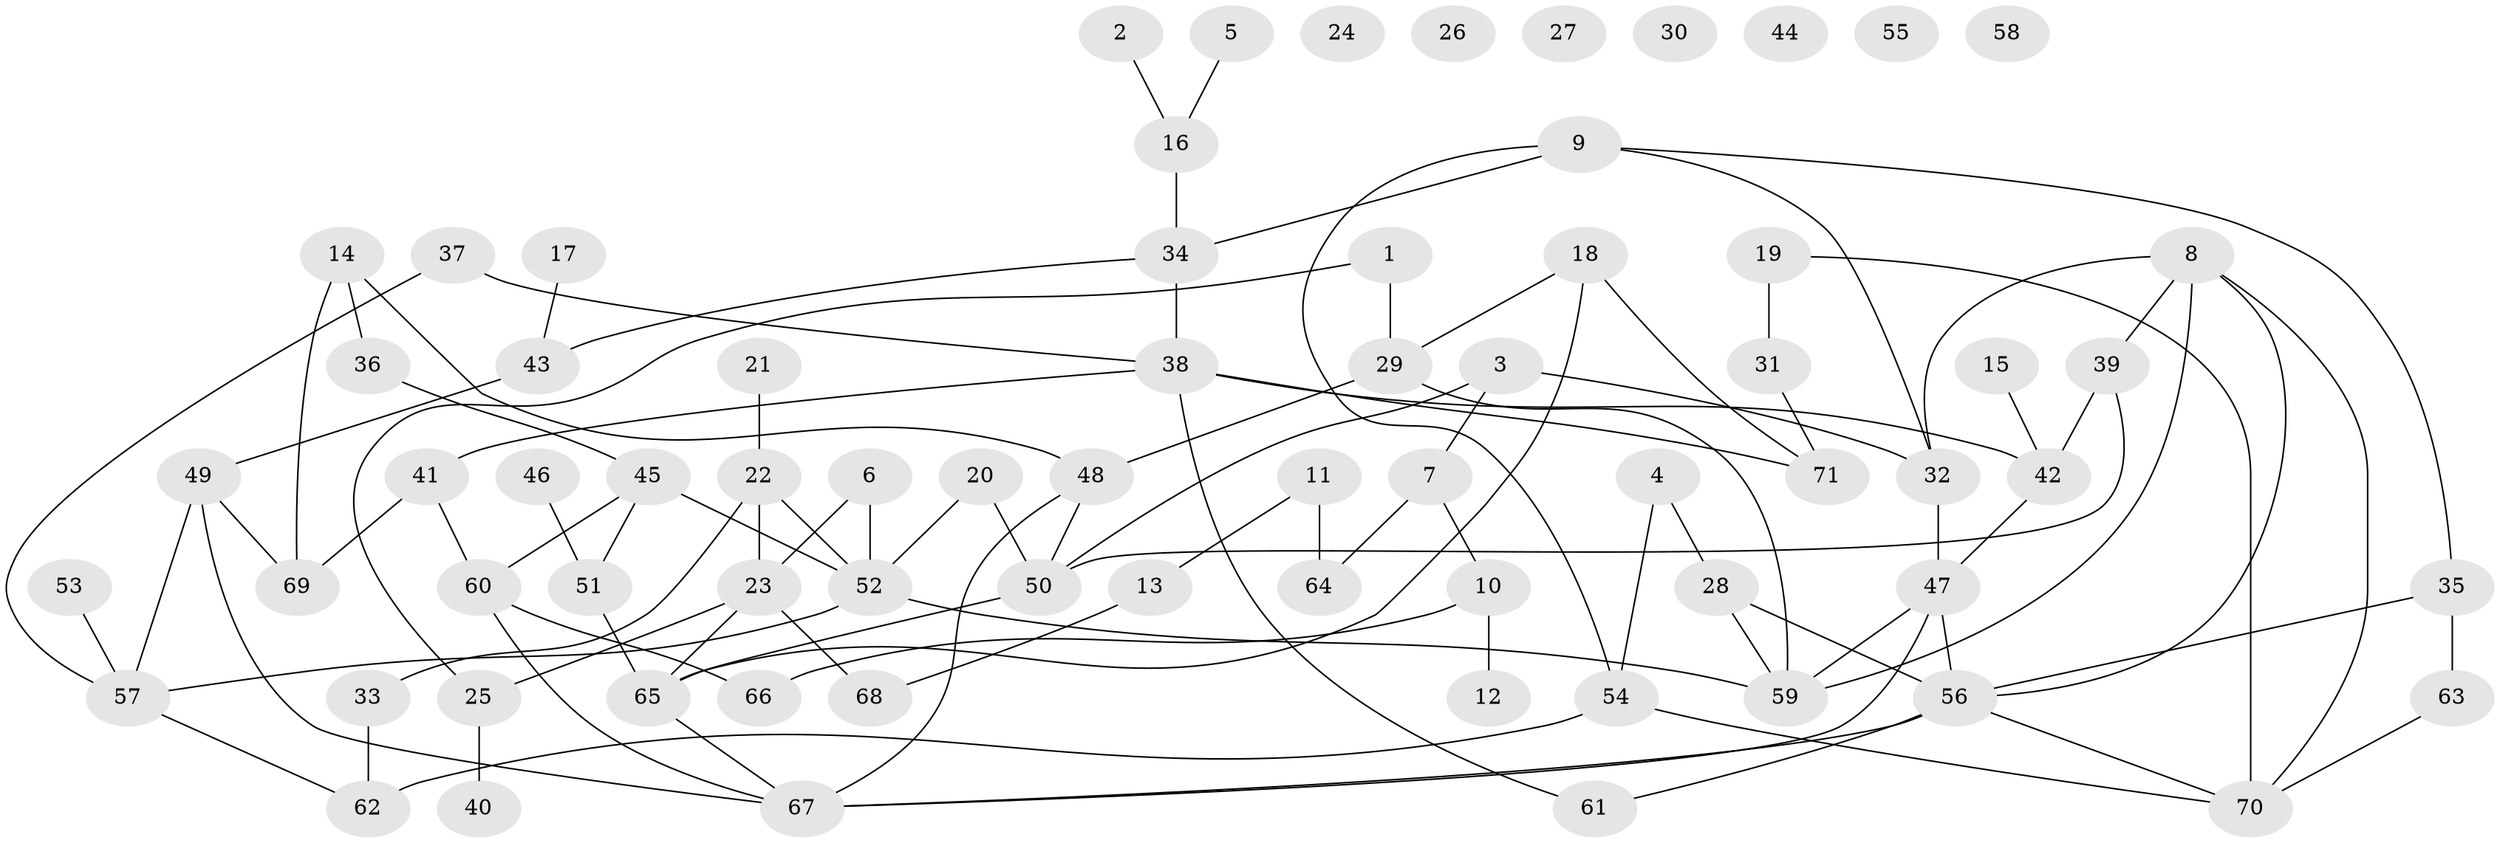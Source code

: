 // Generated by graph-tools (version 1.1) at 2025/33/03/09/25 02:33:45]
// undirected, 71 vertices, 99 edges
graph export_dot {
graph [start="1"]
  node [color=gray90,style=filled];
  1;
  2;
  3;
  4;
  5;
  6;
  7;
  8;
  9;
  10;
  11;
  12;
  13;
  14;
  15;
  16;
  17;
  18;
  19;
  20;
  21;
  22;
  23;
  24;
  25;
  26;
  27;
  28;
  29;
  30;
  31;
  32;
  33;
  34;
  35;
  36;
  37;
  38;
  39;
  40;
  41;
  42;
  43;
  44;
  45;
  46;
  47;
  48;
  49;
  50;
  51;
  52;
  53;
  54;
  55;
  56;
  57;
  58;
  59;
  60;
  61;
  62;
  63;
  64;
  65;
  66;
  67;
  68;
  69;
  70;
  71;
  1 -- 25;
  1 -- 29;
  2 -- 16;
  3 -- 7;
  3 -- 32;
  3 -- 50;
  4 -- 28;
  4 -- 54;
  5 -- 16;
  6 -- 23;
  6 -- 52;
  7 -- 10;
  7 -- 64;
  8 -- 32;
  8 -- 39;
  8 -- 56;
  8 -- 59;
  8 -- 70;
  9 -- 32;
  9 -- 34;
  9 -- 35;
  9 -- 54;
  10 -- 12;
  10 -- 66;
  11 -- 13;
  11 -- 64;
  13 -- 68;
  14 -- 36;
  14 -- 48;
  14 -- 69;
  15 -- 42;
  16 -- 34;
  17 -- 43;
  18 -- 29;
  18 -- 65;
  18 -- 71;
  19 -- 31;
  19 -- 70;
  20 -- 50;
  20 -- 52;
  21 -- 22;
  22 -- 23;
  22 -- 33;
  22 -- 52;
  23 -- 25;
  23 -- 65;
  23 -- 68;
  25 -- 40;
  28 -- 56;
  28 -- 59;
  29 -- 48;
  29 -- 59;
  31 -- 71;
  32 -- 47;
  33 -- 62;
  34 -- 38;
  34 -- 43;
  35 -- 56;
  35 -- 63;
  36 -- 45;
  37 -- 38;
  37 -- 57;
  38 -- 41;
  38 -- 42;
  38 -- 61;
  38 -- 71;
  39 -- 42;
  39 -- 50;
  41 -- 60;
  41 -- 69;
  42 -- 47;
  43 -- 49;
  45 -- 51;
  45 -- 52;
  45 -- 60;
  46 -- 51;
  47 -- 56;
  47 -- 59;
  47 -- 67;
  48 -- 50;
  48 -- 67;
  49 -- 57;
  49 -- 67;
  49 -- 69;
  50 -- 65;
  51 -- 65;
  52 -- 57;
  52 -- 59;
  53 -- 57;
  54 -- 62;
  54 -- 70;
  56 -- 61;
  56 -- 67;
  56 -- 70;
  57 -- 62;
  60 -- 66;
  60 -- 67;
  63 -- 70;
  65 -- 67;
}

